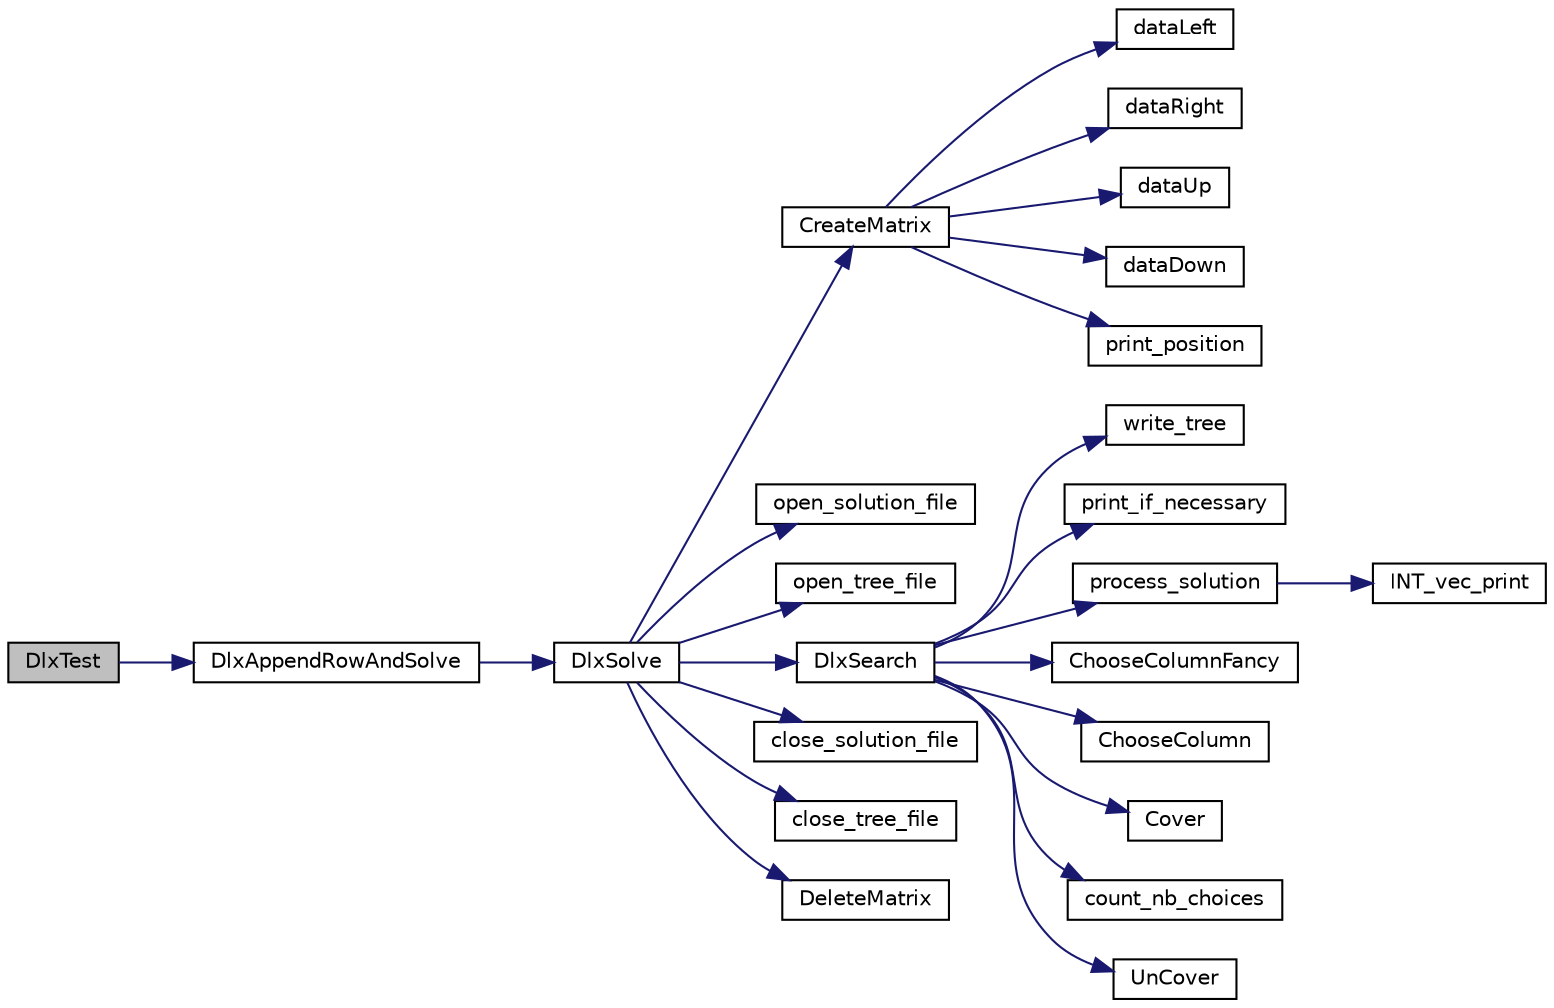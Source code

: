 digraph "DlxTest"
{
  edge [fontname="Helvetica",fontsize="10",labelfontname="Helvetica",labelfontsize="10"];
  node [fontname="Helvetica",fontsize="10",shape=record];
  rankdir="LR";
  Node427 [label="DlxTest",height=0.2,width=0.4,color="black", fillcolor="grey75", style="filled", fontcolor="black"];
  Node427 -> Node428 [color="midnightblue",fontsize="10",style="solid",fontname="Helvetica"];
  Node428 [label="DlxAppendRowAndSolve",height=0.2,width=0.4,color="black", fillcolor="white", style="filled",URL="$d9/d5e/lib_2foundations_2solvers_2dlx_8_c.html#a97c7622b60d10dfea1a968ef4252e0d8"];
  Node428 -> Node429 [color="midnightblue",fontsize="10",style="solid",fontname="Helvetica"];
  Node429 [label="DlxSolve",height=0.2,width=0.4,color="black", fillcolor="white", style="filled",URL="$d9/d5e/lib_2foundations_2solvers_2dlx_8_c.html#a6b99be040ac8cf9a8f879df4b43027d1"];
  Node429 -> Node430 [color="midnightblue",fontsize="10",style="solid",fontname="Helvetica"];
  Node430 [label="CreateMatrix",height=0.2,width=0.4,color="black", fillcolor="white", style="filled",URL="$d9/d5e/lib_2foundations_2solvers_2dlx_8_c.html#a89ddc9af8630a87164d84a96b956e67a"];
  Node430 -> Node431 [color="midnightblue",fontsize="10",style="solid",fontname="Helvetica"];
  Node431 [label="dataLeft",height=0.2,width=0.4,color="black", fillcolor="white", style="filled",URL="$d9/d5e/lib_2foundations_2solvers_2dlx_8_c.html#a8888f0dd45706c8fa1124581b18fa352"];
  Node430 -> Node432 [color="midnightblue",fontsize="10",style="solid",fontname="Helvetica"];
  Node432 [label="dataRight",height=0.2,width=0.4,color="black", fillcolor="white", style="filled",URL="$d9/d5e/lib_2foundations_2solvers_2dlx_8_c.html#a89f3d1856c52f00a6c8147b52a39ff8b"];
  Node430 -> Node433 [color="midnightblue",fontsize="10",style="solid",fontname="Helvetica"];
  Node433 [label="dataUp",height=0.2,width=0.4,color="black", fillcolor="white", style="filled",URL="$d9/d5e/lib_2foundations_2solvers_2dlx_8_c.html#a3b4f22e3083f708496b036d8b327cde6"];
  Node430 -> Node434 [color="midnightblue",fontsize="10",style="solid",fontname="Helvetica"];
  Node434 [label="dataDown",height=0.2,width=0.4,color="black", fillcolor="white", style="filled",URL="$d9/d5e/lib_2foundations_2solvers_2dlx_8_c.html#a70f89cf63f3fa3b87ce334e374754482"];
  Node430 -> Node435 [color="midnightblue",fontsize="10",style="solid",fontname="Helvetica"];
  Node435 [label="print_position",height=0.2,width=0.4,color="black", fillcolor="white", style="filled",URL="$d9/d5e/lib_2foundations_2solvers_2dlx_8_c.html#a8b8b7fc407e960da5142b9c448de514b"];
  Node429 -> Node436 [color="midnightblue",fontsize="10",style="solid",fontname="Helvetica"];
  Node436 [label="open_solution_file",height=0.2,width=0.4,color="black", fillcolor="white", style="filled",URL="$d9/d5e/lib_2foundations_2solvers_2dlx_8_c.html#a1ab938d1414c2ce08a91cdc5d390a6ec"];
  Node429 -> Node437 [color="midnightblue",fontsize="10",style="solid",fontname="Helvetica"];
  Node437 [label="open_tree_file",height=0.2,width=0.4,color="black", fillcolor="white", style="filled",URL="$d9/d5e/lib_2foundations_2solvers_2dlx_8_c.html#a326744a7570a6f5993c62aae87647cbf"];
  Node429 -> Node438 [color="midnightblue",fontsize="10",style="solid",fontname="Helvetica"];
  Node438 [label="DlxSearch",height=0.2,width=0.4,color="black", fillcolor="white", style="filled",URL="$d9/d5e/lib_2foundations_2solvers_2dlx_8_c.html#a71f59e229697fd713666715446438998"];
  Node438 -> Node439 [color="midnightblue",fontsize="10",style="solid",fontname="Helvetica"];
  Node439 [label="write_tree",height=0.2,width=0.4,color="black", fillcolor="white", style="filled",URL="$d9/d5e/lib_2foundations_2solvers_2dlx_8_c.html#ac9de85ee7e49f43b2255f8164510f036"];
  Node438 -> Node440 [color="midnightblue",fontsize="10",style="solid",fontname="Helvetica"];
  Node440 [label="print_if_necessary",height=0.2,width=0.4,color="black", fillcolor="white", style="filled",URL="$d9/d5e/lib_2foundations_2solvers_2dlx_8_c.html#aa5b6ab0580fa410716625ff0da94d8c5"];
  Node438 -> Node441 [color="midnightblue",fontsize="10",style="solid",fontname="Helvetica"];
  Node441 [label="process_solution",height=0.2,width=0.4,color="black", fillcolor="white", style="filled",URL="$d9/d5e/lib_2foundations_2solvers_2dlx_8_c.html#a0644802c7498582c7ecdb3c18be9ac00"];
  Node441 -> Node442 [color="midnightblue",fontsize="10",style="solid",fontname="Helvetica"];
  Node442 [label="INT_vec_print",height=0.2,width=0.4,color="black", fillcolor="white", style="filled",URL="$df/dbf/sajeeb_8_c.html#a79a5901af0b47dd0d694109543c027fe"];
  Node438 -> Node443 [color="midnightblue",fontsize="10",style="solid",fontname="Helvetica"];
  Node443 [label="ChooseColumnFancy",height=0.2,width=0.4,color="black", fillcolor="white", style="filled",URL="$d9/d5e/lib_2foundations_2solvers_2dlx_8_c.html#a9e4dbecc7e3b59f9ff63364f043a936b"];
  Node438 -> Node444 [color="midnightblue",fontsize="10",style="solid",fontname="Helvetica"];
  Node444 [label="ChooseColumn",height=0.2,width=0.4,color="black", fillcolor="white", style="filled",URL="$d9/d5e/lib_2foundations_2solvers_2dlx_8_c.html#ab9cb65741895b0cca305fac563917215"];
  Node438 -> Node445 [color="midnightblue",fontsize="10",style="solid",fontname="Helvetica"];
  Node445 [label="Cover",height=0.2,width=0.4,color="black", fillcolor="white", style="filled",URL="$d9/d5e/lib_2foundations_2solvers_2dlx_8_c.html#a779523d7d194ac8ee94af5f6c754a3f1"];
  Node438 -> Node446 [color="midnightblue",fontsize="10",style="solid",fontname="Helvetica"];
  Node446 [label="count_nb_choices",height=0.2,width=0.4,color="black", fillcolor="white", style="filled",URL="$d9/d5e/lib_2foundations_2solvers_2dlx_8_c.html#aea8d3299981a83f8368fca5775cc37f9"];
  Node438 -> Node447 [color="midnightblue",fontsize="10",style="solid",fontname="Helvetica"];
  Node447 [label="UnCover",height=0.2,width=0.4,color="black", fillcolor="white", style="filled",URL="$d9/d5e/lib_2foundations_2solvers_2dlx_8_c.html#ae438e7c2e37e310d1981d3a7be44613d"];
  Node429 -> Node448 [color="midnightblue",fontsize="10",style="solid",fontname="Helvetica"];
  Node448 [label="close_solution_file",height=0.2,width=0.4,color="black", fillcolor="white", style="filled",URL="$d9/d5e/lib_2foundations_2solvers_2dlx_8_c.html#afa8a206659c5a8f58feb9dbea3b33677"];
  Node429 -> Node449 [color="midnightblue",fontsize="10",style="solid",fontname="Helvetica"];
  Node449 [label="close_tree_file",height=0.2,width=0.4,color="black", fillcolor="white", style="filled",URL="$d9/d5e/lib_2foundations_2solvers_2dlx_8_c.html#ac99ce7417f74261f360db866919e0cd0"];
  Node429 -> Node450 [color="midnightblue",fontsize="10",style="solid",fontname="Helvetica"];
  Node450 [label="DeleteMatrix",height=0.2,width=0.4,color="black", fillcolor="white", style="filled",URL="$d9/d5e/lib_2foundations_2solvers_2dlx_8_c.html#a0d0d8367563593a49ea746e787a1a38a"];
}
